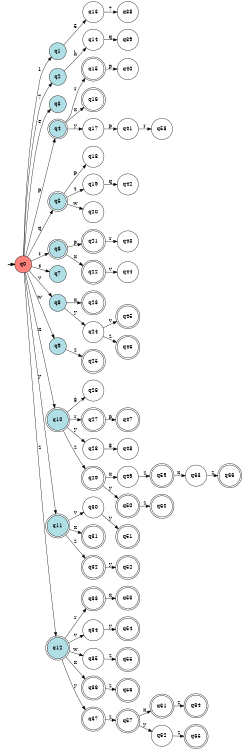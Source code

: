digraph APTAALF {
__start0 [style = invis, shape = none, label = "", width = 0, height = 0];

rankdir=LR;
size="8,5";

s0 [style="filled", color="black", fillcolor="#ff817b" shape="circle", label="q0"];
s1 [style="filled", color="black", fillcolor="powderblue" shape="circle", label="q1"];
s2 [style="filled", color="black", fillcolor="powderblue" shape="circle", label="q2"];
s3 [style="filled", color="black", fillcolor="powderblue" shape="circle", label="q3"];
s4 [style="rounded,filled", color="black", fillcolor="powderblue" shape="doublecircle", label="q4"];
s5 [style="rounded,filled", color="black", fillcolor="powderblue" shape="doublecircle", label="q5"];
s6 [style="rounded,filled", color="black", fillcolor="powderblue" shape="doublecircle", label="q6"];
s7 [style="filled", color="black", fillcolor="powderblue" shape="circle", label="q7"];
s8 [style="filled", color="black", fillcolor="powderblue" shape="circle", label="q8"];
s9 [style="filled", color="black", fillcolor="powderblue" shape="circle", label="q9"];
s10 [style="rounded,filled", color="black", fillcolor="powderblue" shape="doublecircle", label="q10"];
s11 [style="rounded,filled", color="black", fillcolor="powderblue" shape="doublecircle", label="q11"];
s12 [style="rounded,filled", color="black", fillcolor="powderblue" shape="doublecircle", label="q12"];
s13 [style="filled", color="black", fillcolor="white" shape="circle", label="q13"];
s14 [style="filled", color="black", fillcolor="white" shape="circle", label="q14"];
s15 [style="rounded,filled", color="black", fillcolor="white" shape="doublecircle", label="q15"];
s16 [style="rounded,filled", color="black", fillcolor="white" shape="doublecircle", label="q16"];
s17 [style="filled", color="black", fillcolor="white" shape="circle", label="q17"];
s18 [style="filled", color="black", fillcolor="white" shape="circle", label="q18"];
s19 [style="filled", color="black", fillcolor="white" shape="circle", label="q19"];
s20 [style="filled", color="black", fillcolor="white" shape="circle", label="q20"];
s21 [style="rounded,filled", color="black", fillcolor="white" shape="doublecircle", label="q21"];
s22 [style="rounded,filled", color="black", fillcolor="white" shape="doublecircle", label="q22"];
s23 [style="rounded,filled", color="black", fillcolor="white" shape="doublecircle", label="q23"];
s24 [style="filled", color="black", fillcolor="white" shape="circle", label="q24"];
s25 [style="rounded,filled", color="black", fillcolor="white" shape="doublecircle", label="q25"];
s26 [style="filled", color="black", fillcolor="white" shape="circle", label="q26"];
s27 [style="rounded,filled", color="black", fillcolor="white" shape="doublecircle", label="q27"];
s28 [style="filled", color="black", fillcolor="white" shape="circle", label="q28"];
s29 [style="rounded,filled", color="black", fillcolor="white" shape="doublecircle", label="q29"];
s30 [style="filled", color="black", fillcolor="white" shape="circle", label="q30"];
s31 [style="rounded,filled", color="black", fillcolor="white" shape="doublecircle", label="q31"];
s32 [style="rounded,filled", color="black", fillcolor="white" shape="doublecircle", label="q32"];
s33 [style="rounded,filled", color="black", fillcolor="white" shape="doublecircle", label="q33"];
s34 [style="filled", color="black", fillcolor="white" shape="circle", label="q34"];
s35 [style="filled", color="black", fillcolor="white" shape="circle", label="q35"];
s36 [style="rounded,filled", color="black", fillcolor="white" shape="doublecircle", label="q36"];
s37 [style="rounded,filled", color="black", fillcolor="white" shape="doublecircle", label="q37"];
s38 [style="filled", color="black", fillcolor="white" shape="circle", label="q38"];
s39 [style="filled", color="black", fillcolor="white" shape="circle", label="q39"];
s40 [style="filled", color="black", fillcolor="white" shape="circle", label="q40"];
s41 [style="filled", color="black", fillcolor="white" shape="circle", label="q41"];
s42 [style="filled", color="black", fillcolor="white" shape="circle", label="q42"];
s43 [style="filled", color="black", fillcolor="white" shape="circle", label="q43"];
s44 [style="filled", color="black", fillcolor="white" shape="circle", label="q44"];
s45 [style="rounded,filled", color="black", fillcolor="white" shape="doublecircle", label="q45"];
s46 [style="rounded,filled", color="black", fillcolor="white" shape="doublecircle", label="q46"];
s47 [style="rounded,filled", color="black", fillcolor="white" shape="doublecircle", label="q47"];
s48 [style="filled", color="black", fillcolor="white" shape="circle", label="q48"];
s49 [style="filled", color="black", fillcolor="white" shape="circle", label="q49"];
s50 [style="rounded,filled", color="black", fillcolor="white" shape="doublecircle", label="q50"];
s51 [style="rounded,filled", color="black", fillcolor="white" shape="doublecircle", label="q51"];
s52 [style="rounded,filled", color="black", fillcolor="white" shape="doublecircle", label="q52"];
s53 [style="rounded,filled", color="black", fillcolor="white" shape="doublecircle", label="q53"];
s54 [style="rounded,filled", color="black", fillcolor="white" shape="doublecircle", label="q54"];
s55 [style="rounded,filled", color="black", fillcolor="white" shape="doublecircle", label="q55"];
s56 [style="rounded,filled", color="black", fillcolor="white" shape="doublecircle", label="q56"];
s57 [style="rounded,filled", color="black", fillcolor="white" shape="doublecircle", label="q57"];
s58 [style="filled", color="black", fillcolor="white" shape="circle", label="q58"];
s59 [style="rounded,filled", color="black", fillcolor="white" shape="doublecircle", label="q59"];
s60 [style="rounded,filled", color="black", fillcolor="white" shape="doublecircle", label="q60"];
s61 [style="rounded,filled", color="black", fillcolor="white" shape="doublecircle", label="q61"];
s62 [style="filled", color="black", fillcolor="white" shape="circle", label="q62"];
s63 [style="filled", color="black", fillcolor="white" shape="circle", label="q63"];
s64 [style="rounded,filled", color="black", fillcolor="white" shape="doublecircle", label="q64"];
s65 [style="rounded,filled", color="black", fillcolor="white" shape="doublecircle", label="q65"];
s66 [style="rounded,filled", color="black", fillcolor="white" shape="doublecircle", label="q66"];
subgraph cluster_main { 
	graph [pad=".75", ranksep="0.15", nodesep="0.15"];
	 style=invis; 
	__start0 -> s0 [penwidth=2];
}
s0 -> s1 [label="1"];
s0 -> s2 [label="7"];
s0 -> s3 [label="e"];
s0 -> s4 [label="p"];
s0 -> s5 [label="q"];
s0 -> s6 [label="r"];
s0 -> s7 [label="s"];
s0 -> s8 [label="v"];
s0 -> s9 [label="w"];
s0 -> s10 [label="x"];
s0 -> s11 [label="y"];
s0 -> s12 [label="z"];
s1 -> s13 [label="5"];
s2 -> s14 [label="h"];
s4 -> s15 [label="r"];
s4 -> s16 [label="x"];
s4 -> s17 [label="y"];
s5 -> s18 [label="p"];
s5 -> s19 [label="t"];
s5 -> s20 [label="w"];
s6 -> s21 [label="p"];
s6 -> s22 [label="x"];
s8 -> s23 [label="x"];
s8 -> s24 [label="y"];
s9 -> s25 [label="z"];
s10 -> s26 [label="8"];
s10 -> s27 [label="r"];
s10 -> s28 [label="y"];
s10 -> s29 [label="z"];
s11 -> s30 [label="v"];
s11 -> s31 [label="x"];
s11 -> s32 [label="z"];
s12 -> s33 [label="r"];
s12 -> s34 [label="v"];
s12 -> s35 [label="w"];
s12 -> s36 [label="x"];
s12 -> s37 [label="y"];
s13 -> s38 [label="7"];
s14 -> s39 [label="q"];
s15 -> s40 [label="p"];
s17 -> s41 [label="p"];
s19 -> s42 [label="q"];
s21 -> s43 [label="r"];
s22 -> s44 [label="v"];
s24 -> s45 [label="v"];
s24 -> s46 [label="z"];
s27 -> s47 [label="p"];
s28 -> s48 [label="8"];
s29 -> s49 [label="x"];
s29 -> s50 [label="y"];
s30 -> s51 [label="y"];
s32 -> s52 [label="y"];
s33 -> s53 [label="x"];
s34 -> s54 [label="y"];
s35 -> s55 [label="z"];
s36 -> s56 [label="z"];
s37 -> s57 [label="z"];
s41 -> s58 [label="r"];
s49 -> s59 [label="z"];
s50 -> s60 [label="z"];
s57 -> s61 [label="x"];
s57 -> s62 [label="y"];
s59 -> s63 [label="x"];
s61 -> s64 [label="z"];
s62 -> s65 [label="z"];
s63 -> s66 [label="z"];

}